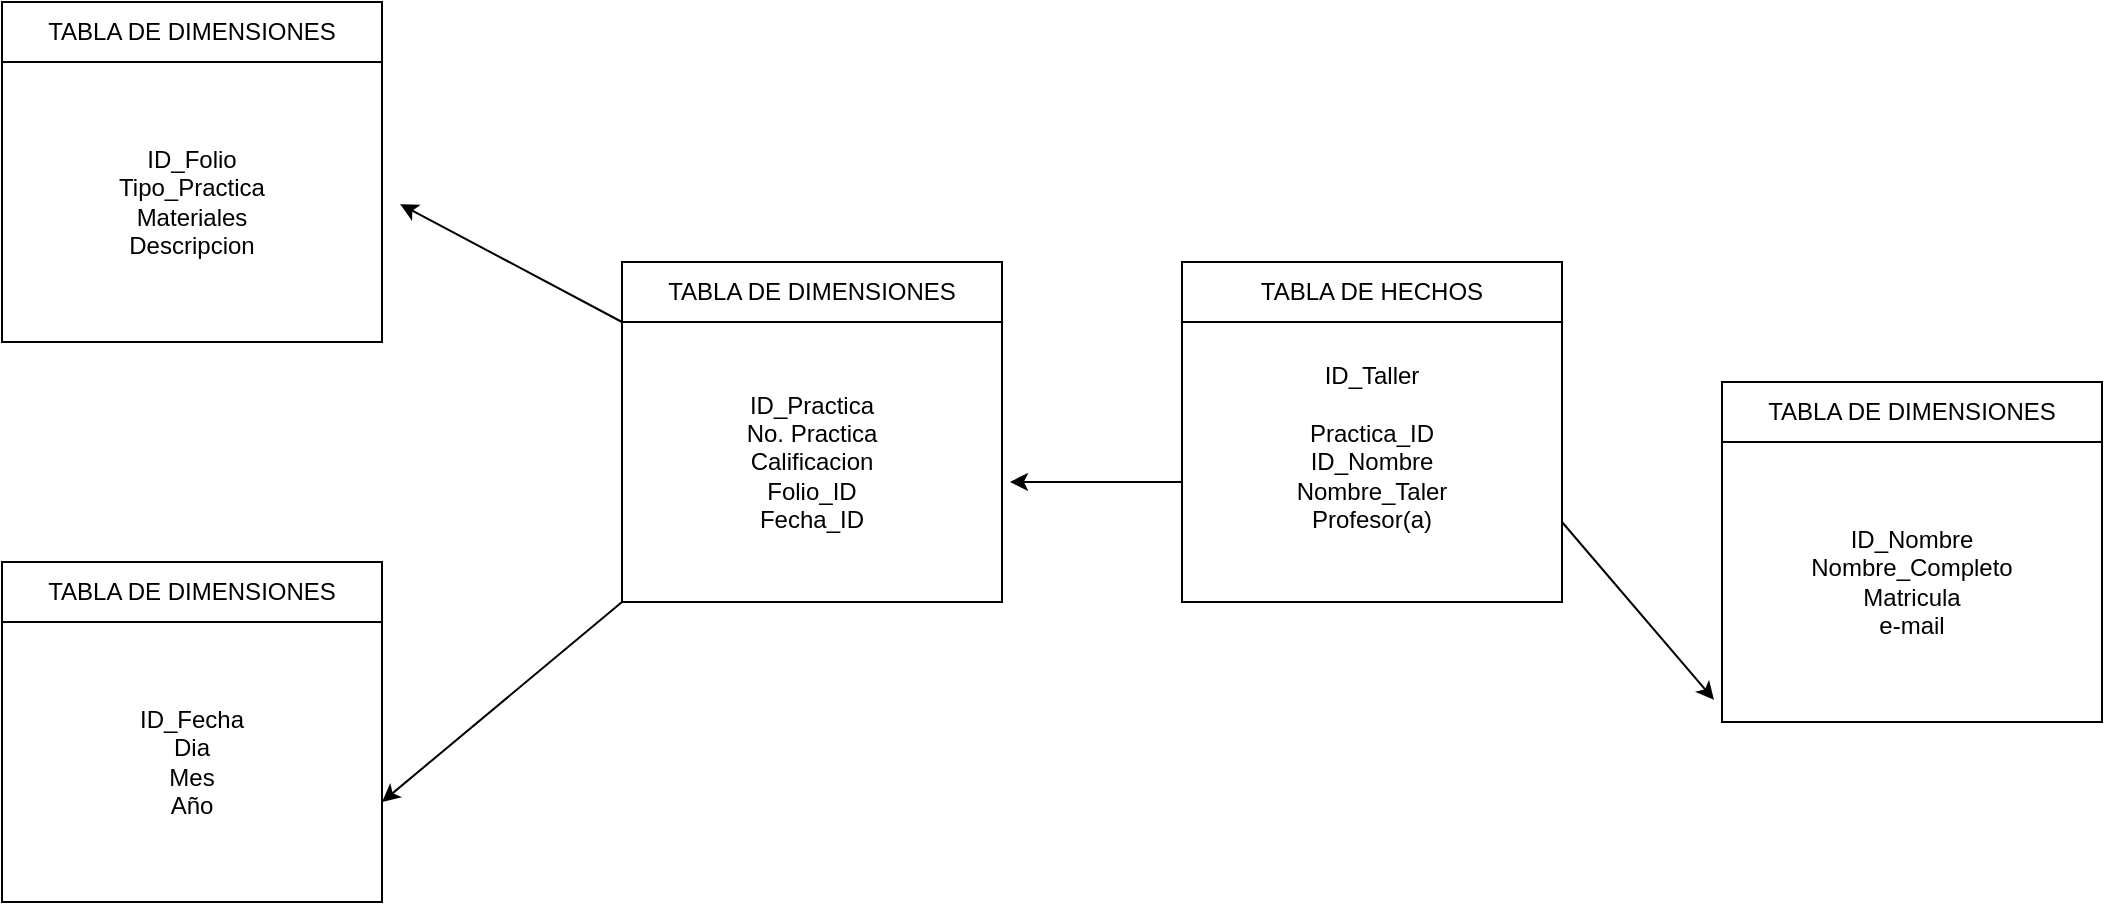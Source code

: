 <mxfile version="26.1.3">
  <diagram name="Página-1" id="OoIFKdlBj4Qll8lewujV">
    <mxGraphModel dx="1941" dy="600" grid="1" gridSize="10" guides="1" tooltips="1" connect="1" arrows="1" fold="1" page="1" pageScale="1" pageWidth="827" pageHeight="1169" math="0" shadow="0">
      <root>
        <mxCell id="0" />
        <mxCell id="1" parent="0" />
        <mxCell id="OyczhwtXDYcHluHZrPp9-2" value="ID_Practica&lt;div&gt;No. Practica&lt;/div&gt;&lt;div&gt;Calificacion&lt;/div&gt;&lt;div&gt;Folio_ID&lt;/div&gt;&lt;div&gt;Fecha_ID&lt;/div&gt;" style="rounded=0;whiteSpace=wrap;html=1;" vertex="1" parent="1">
          <mxGeometry x="80" y="560" width="190" height="140" as="geometry" />
        </mxCell>
        <mxCell id="OyczhwtXDYcHluHZrPp9-4" value="ID_Nombre&lt;div&gt;Nombre_Completo&lt;/div&gt;&lt;div&gt;Matricula&lt;/div&gt;&lt;div&gt;e-mail&lt;/div&gt;" style="rounded=0;whiteSpace=wrap;html=1;" vertex="1" parent="1">
          <mxGeometry x="630" y="620" width="190" height="140" as="geometry" />
        </mxCell>
        <mxCell id="OyczhwtXDYcHluHZrPp9-5" value="ID_Fecha&lt;div&gt;Dia&lt;/div&gt;&lt;div&gt;Mes&lt;/div&gt;&lt;div&gt;Año&lt;/div&gt;" style="rounded=0;whiteSpace=wrap;html=1;" vertex="1" parent="1">
          <mxGeometry x="-230" y="710" width="190" height="140" as="geometry" />
        </mxCell>
        <mxCell id="OyczhwtXDYcHluHZrPp9-6" value="ID_Folio&lt;div&gt;Tipo_Practica&lt;/div&gt;&lt;div&gt;Materiales&lt;/div&gt;&lt;div&gt;Descripcion&lt;/div&gt;" style="rounded=0;whiteSpace=wrap;html=1;" vertex="1" parent="1">
          <mxGeometry x="-230" y="430" width="190" height="140" as="geometry" />
        </mxCell>
        <mxCell id="OyczhwtXDYcHluHZrPp9-9" value="ID_Taller&lt;div&gt;&lt;br&gt;&lt;/div&gt;&lt;div&gt;Practica_ID&lt;/div&gt;&lt;div&gt;ID_Nombre&lt;/div&gt;&lt;div&gt;Nombre_Taler&lt;/div&gt;&lt;div&gt;Profesor(a)&lt;/div&gt;&lt;div&gt;&lt;br&gt;&lt;/div&gt;" style="rounded=0;whiteSpace=wrap;html=1;" vertex="1" parent="1">
          <mxGeometry x="360" y="560" width="190" height="140" as="geometry" />
        </mxCell>
        <mxCell id="OyczhwtXDYcHluHZrPp9-10" value="" style="endArrow=classic;html=1;rounded=0;entryX=-0.021;entryY=0.921;entryDx=0;entryDy=0;entryPerimeter=0;" edge="1" parent="1" target="OyczhwtXDYcHluHZrPp9-4">
          <mxGeometry width="50" height="50" relative="1" as="geometry">
            <mxPoint x="550" y="660" as="sourcePoint" />
            <mxPoint x="600" y="610" as="targetPoint" />
          </mxGeometry>
        </mxCell>
        <mxCell id="OyczhwtXDYcHluHZrPp9-11" value="" style="endArrow=classic;html=1;rounded=0;entryX=1.021;entryY=0.571;entryDx=0;entryDy=0;entryPerimeter=0;" edge="1" parent="1" target="OyczhwtXDYcHluHZrPp9-2">
          <mxGeometry width="50" height="50" relative="1" as="geometry">
            <mxPoint x="360" y="640" as="sourcePoint" />
            <mxPoint x="280" y="640" as="targetPoint" />
          </mxGeometry>
        </mxCell>
        <mxCell id="OyczhwtXDYcHluHZrPp9-12" value="" style="endArrow=classic;html=1;rounded=0;entryX=0.995;entryY=0.579;entryDx=0;entryDy=0;entryPerimeter=0;" edge="1" parent="1">
          <mxGeometry width="50" height="50" relative="1" as="geometry">
            <mxPoint x="80" y="560" as="sourcePoint" />
            <mxPoint x="-30.95" y="501.06" as="targetPoint" />
          </mxGeometry>
        </mxCell>
        <mxCell id="OyczhwtXDYcHluHZrPp9-13" value="" style="endArrow=classic;html=1;rounded=0;entryX=1;entryY=0.643;entryDx=0;entryDy=0;entryPerimeter=0;" edge="1" parent="1" target="OyczhwtXDYcHluHZrPp9-5">
          <mxGeometry width="50" height="50" relative="1" as="geometry">
            <mxPoint x="80" y="700" as="sourcePoint" />
            <mxPoint x="-30" y="790" as="targetPoint" />
          </mxGeometry>
        </mxCell>
        <mxCell id="OyczhwtXDYcHluHZrPp9-14" value="TABLA DE HECHOS" style="rounded=0;whiteSpace=wrap;html=1;" vertex="1" parent="1">
          <mxGeometry x="360" y="530" width="190" height="30" as="geometry" />
        </mxCell>
        <mxCell id="OyczhwtXDYcHluHZrPp9-15" value="TABLA DE DIMENSIONES" style="rounded=0;whiteSpace=wrap;html=1;" vertex="1" parent="1">
          <mxGeometry x="-230" y="400" width="190" height="30" as="geometry" />
        </mxCell>
        <mxCell id="OyczhwtXDYcHluHZrPp9-16" value="TABLA DE DIMENSIONES" style="rounded=0;whiteSpace=wrap;html=1;" vertex="1" parent="1">
          <mxGeometry x="80" y="530" width="190" height="30" as="geometry" />
        </mxCell>
        <mxCell id="OyczhwtXDYcHluHZrPp9-17" value="TABLA DE DIMENSIONES" style="rounded=0;whiteSpace=wrap;html=1;" vertex="1" parent="1">
          <mxGeometry x="-230" y="680" width="190" height="30" as="geometry" />
        </mxCell>
        <mxCell id="OyczhwtXDYcHluHZrPp9-18" value="TABLA DE DIMENSIONES" style="rounded=0;whiteSpace=wrap;html=1;" vertex="1" parent="1">
          <mxGeometry x="630" y="590" width="190" height="30" as="geometry" />
        </mxCell>
      </root>
    </mxGraphModel>
  </diagram>
</mxfile>
